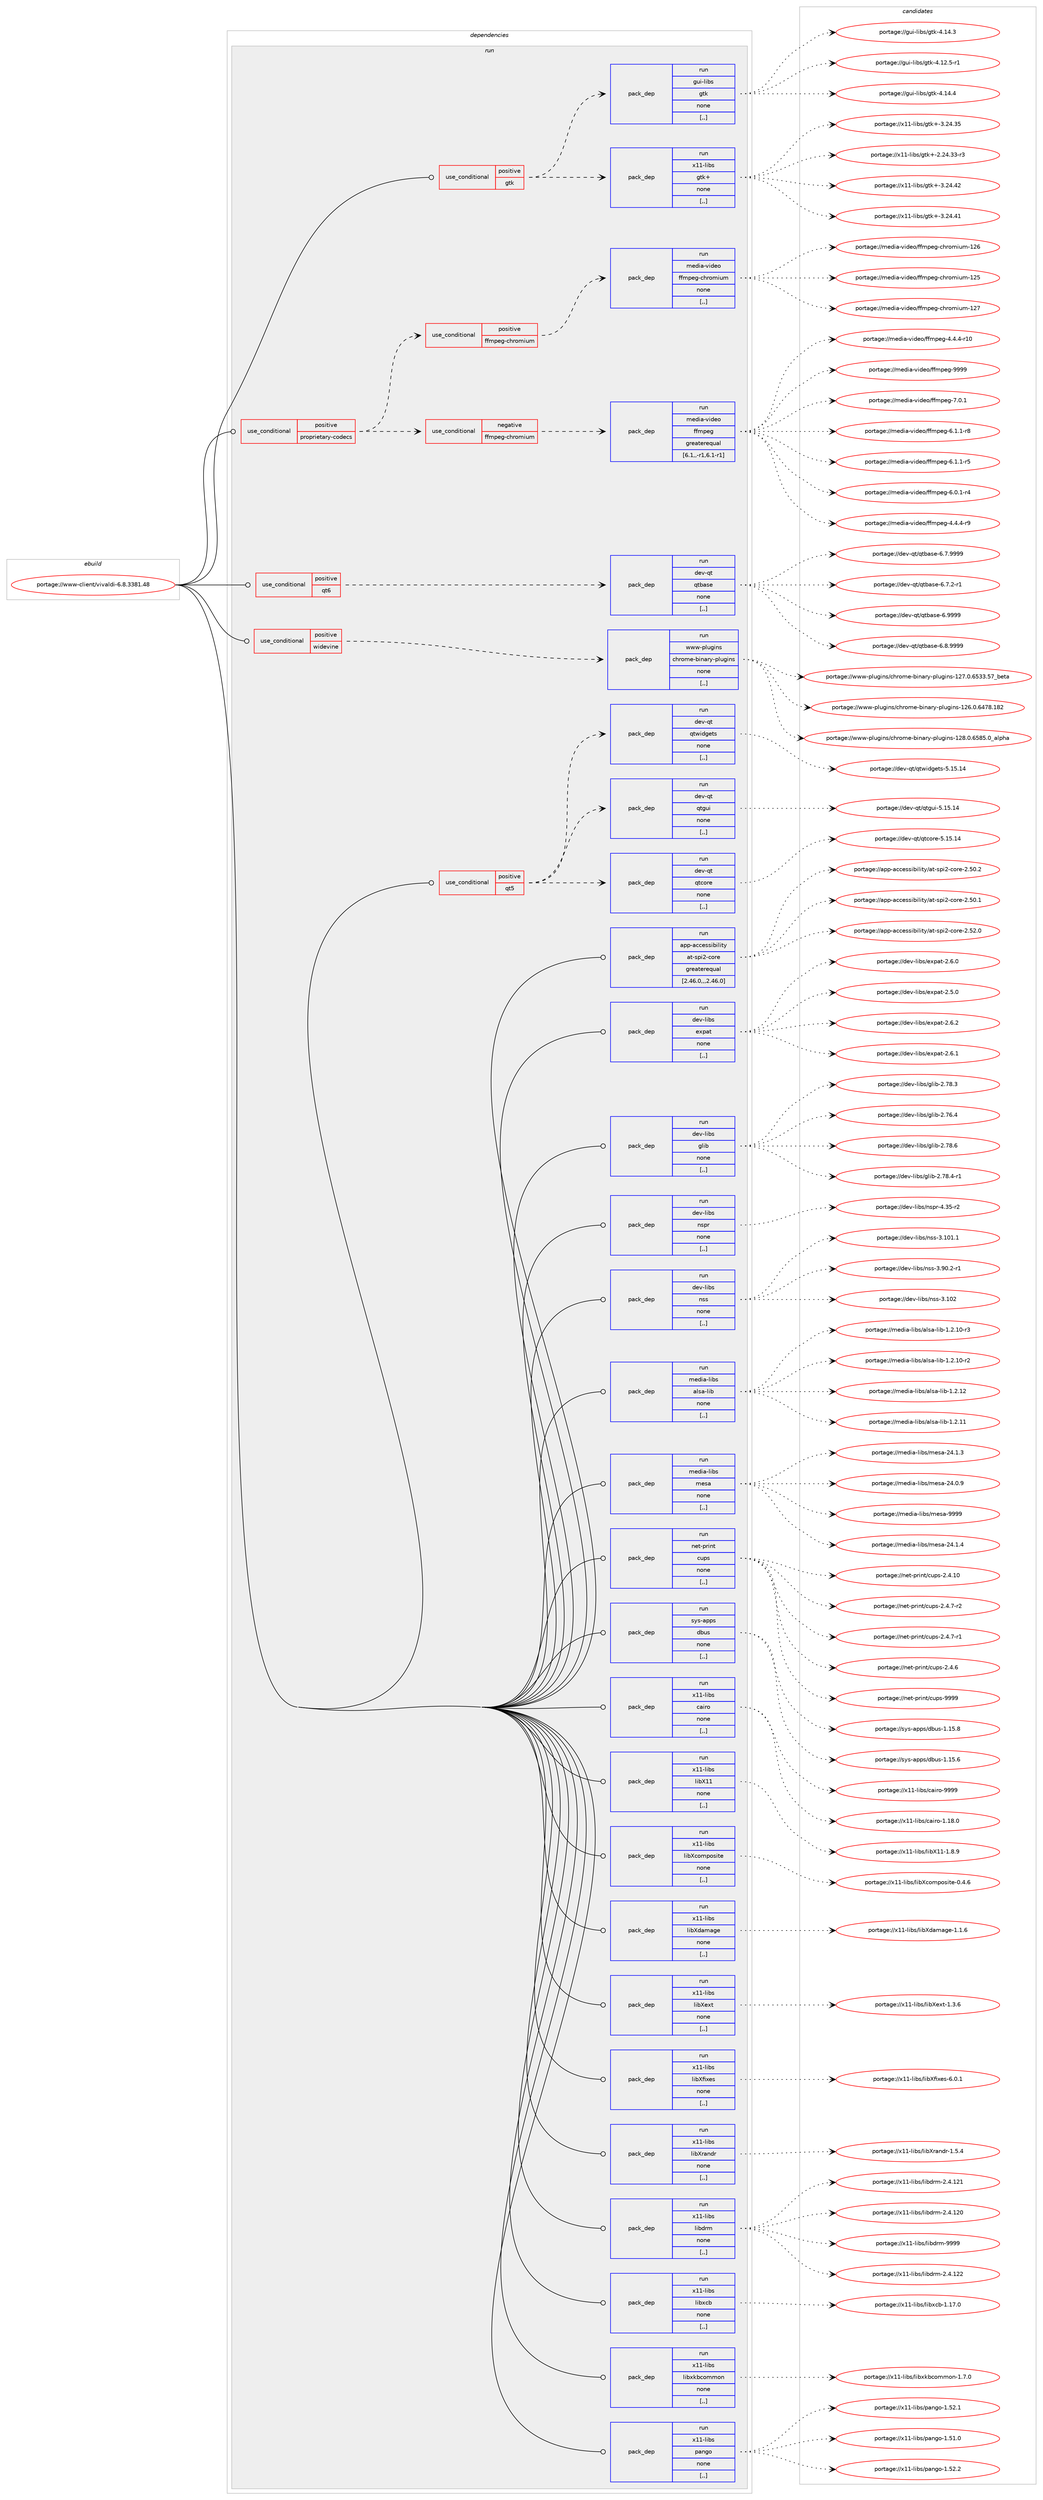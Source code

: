 digraph prolog {

# *************
# Graph options
# *************

newrank=true;
concentrate=true;
compound=true;
graph [rankdir=LR,fontname=Helvetica,fontsize=10,ranksep=1.5];#, ranksep=2.5, nodesep=0.2];
edge  [arrowhead=vee];
node  [fontname=Helvetica,fontsize=10];

# **********
# The ebuild
# **********

subgraph cluster_leftcol {
color=gray;
label=<<i>ebuild</i>>;
id [label="portage://www-client/vivaldi-6.8.3381.48", color=red, width=4, href="../www-client/vivaldi-6.8.3381.48.svg"];
}

# ****************
# The dependencies
# ****************

subgraph cluster_midcol {
color=gray;
label=<<i>dependencies</i>>;
subgraph cluster_compile {
fillcolor="#eeeeee";
style=filled;
label=<<i>compile</i>>;
}
subgraph cluster_compileandrun {
fillcolor="#eeeeee";
style=filled;
label=<<i>compile and run</i>>;
}
subgraph cluster_run {
fillcolor="#eeeeee";
style=filled;
label=<<i>run</i>>;
subgraph cond120731 {
dependency452926 [label=<<TABLE BORDER="0" CELLBORDER="1" CELLSPACING="0" CELLPADDING="4"><TR><TD ROWSPAN="3" CELLPADDING="10">use_conditional</TD></TR><TR><TD>positive</TD></TR><TR><TD>gtk</TD></TR></TABLE>>, shape=none, color=red];
subgraph pack328838 {
dependency452927 [label=<<TABLE BORDER="0" CELLBORDER="1" CELLSPACING="0" CELLPADDING="4" WIDTH="220"><TR><TD ROWSPAN="6" CELLPADDING="30">pack_dep</TD></TR><TR><TD WIDTH="110">run</TD></TR><TR><TD>gui-libs</TD></TR><TR><TD>gtk</TD></TR><TR><TD>none</TD></TR><TR><TD>[,,]</TD></TR></TABLE>>, shape=none, color=blue];
}
dependency452926:e -> dependency452927:w [weight=20,style="dashed",arrowhead="vee"];
subgraph pack328839 {
dependency452928 [label=<<TABLE BORDER="0" CELLBORDER="1" CELLSPACING="0" CELLPADDING="4" WIDTH="220"><TR><TD ROWSPAN="6" CELLPADDING="30">pack_dep</TD></TR><TR><TD WIDTH="110">run</TD></TR><TR><TD>x11-libs</TD></TR><TR><TD>gtk+</TD></TR><TR><TD>none</TD></TR><TR><TD>[,,]</TD></TR></TABLE>>, shape=none, color=blue];
}
dependency452926:e -> dependency452928:w [weight=20,style="dashed",arrowhead="vee"];
}
id:e -> dependency452926:w [weight=20,style="solid",arrowhead="odot"];
subgraph cond120732 {
dependency452929 [label=<<TABLE BORDER="0" CELLBORDER="1" CELLSPACING="0" CELLPADDING="4"><TR><TD ROWSPAN="3" CELLPADDING="10">use_conditional</TD></TR><TR><TD>positive</TD></TR><TR><TD>proprietary-codecs</TD></TR></TABLE>>, shape=none, color=red];
subgraph cond120733 {
dependency452930 [label=<<TABLE BORDER="0" CELLBORDER="1" CELLSPACING="0" CELLPADDING="4"><TR><TD ROWSPAN="3" CELLPADDING="10">use_conditional</TD></TR><TR><TD>negative</TD></TR><TR><TD>ffmpeg-chromium</TD></TR></TABLE>>, shape=none, color=red];
subgraph pack328840 {
dependency452931 [label=<<TABLE BORDER="0" CELLBORDER="1" CELLSPACING="0" CELLPADDING="4" WIDTH="220"><TR><TD ROWSPAN="6" CELLPADDING="30">pack_dep</TD></TR><TR><TD WIDTH="110">run</TD></TR><TR><TD>media-video</TD></TR><TR><TD>ffmpeg</TD></TR><TR><TD>greaterequal</TD></TR><TR><TD>[6.1,,-r1,6.1-r1]</TD></TR></TABLE>>, shape=none, color=blue];
}
dependency452930:e -> dependency452931:w [weight=20,style="dashed",arrowhead="vee"];
}
dependency452929:e -> dependency452930:w [weight=20,style="dashed",arrowhead="vee"];
subgraph cond120734 {
dependency452932 [label=<<TABLE BORDER="0" CELLBORDER="1" CELLSPACING="0" CELLPADDING="4"><TR><TD ROWSPAN="3" CELLPADDING="10">use_conditional</TD></TR><TR><TD>positive</TD></TR><TR><TD>ffmpeg-chromium</TD></TR></TABLE>>, shape=none, color=red];
subgraph pack328841 {
dependency452933 [label=<<TABLE BORDER="0" CELLBORDER="1" CELLSPACING="0" CELLPADDING="4" WIDTH="220"><TR><TD ROWSPAN="6" CELLPADDING="30">pack_dep</TD></TR><TR><TD WIDTH="110">run</TD></TR><TR><TD>media-video</TD></TR><TR><TD>ffmpeg-chromium</TD></TR><TR><TD>none</TD></TR><TR><TD>[,,]</TD></TR></TABLE>>, shape=none, color=blue];
}
dependency452932:e -> dependency452933:w [weight=20,style="dashed",arrowhead="vee"];
}
dependency452929:e -> dependency452932:w [weight=20,style="dashed",arrowhead="vee"];
}
id:e -> dependency452929:w [weight=20,style="solid",arrowhead="odot"];
subgraph cond120735 {
dependency452934 [label=<<TABLE BORDER="0" CELLBORDER="1" CELLSPACING="0" CELLPADDING="4"><TR><TD ROWSPAN="3" CELLPADDING="10">use_conditional</TD></TR><TR><TD>positive</TD></TR><TR><TD>qt5</TD></TR></TABLE>>, shape=none, color=red];
subgraph pack328842 {
dependency452935 [label=<<TABLE BORDER="0" CELLBORDER="1" CELLSPACING="0" CELLPADDING="4" WIDTH="220"><TR><TD ROWSPAN="6" CELLPADDING="30">pack_dep</TD></TR><TR><TD WIDTH="110">run</TD></TR><TR><TD>dev-qt</TD></TR><TR><TD>qtcore</TD></TR><TR><TD>none</TD></TR><TR><TD>[,,]</TD></TR></TABLE>>, shape=none, color=blue];
}
dependency452934:e -> dependency452935:w [weight=20,style="dashed",arrowhead="vee"];
subgraph pack328843 {
dependency452936 [label=<<TABLE BORDER="0" CELLBORDER="1" CELLSPACING="0" CELLPADDING="4" WIDTH="220"><TR><TD ROWSPAN="6" CELLPADDING="30">pack_dep</TD></TR><TR><TD WIDTH="110">run</TD></TR><TR><TD>dev-qt</TD></TR><TR><TD>qtgui</TD></TR><TR><TD>none</TD></TR><TR><TD>[,,]</TD></TR></TABLE>>, shape=none, color=blue];
}
dependency452934:e -> dependency452936:w [weight=20,style="dashed",arrowhead="vee"];
subgraph pack328844 {
dependency452937 [label=<<TABLE BORDER="0" CELLBORDER="1" CELLSPACING="0" CELLPADDING="4" WIDTH="220"><TR><TD ROWSPAN="6" CELLPADDING="30">pack_dep</TD></TR><TR><TD WIDTH="110">run</TD></TR><TR><TD>dev-qt</TD></TR><TR><TD>qtwidgets</TD></TR><TR><TD>none</TD></TR><TR><TD>[,,]</TD></TR></TABLE>>, shape=none, color=blue];
}
dependency452934:e -> dependency452937:w [weight=20,style="dashed",arrowhead="vee"];
}
id:e -> dependency452934:w [weight=20,style="solid",arrowhead="odot"];
subgraph cond120736 {
dependency452938 [label=<<TABLE BORDER="0" CELLBORDER="1" CELLSPACING="0" CELLPADDING="4"><TR><TD ROWSPAN="3" CELLPADDING="10">use_conditional</TD></TR><TR><TD>positive</TD></TR><TR><TD>qt6</TD></TR></TABLE>>, shape=none, color=red];
subgraph pack328845 {
dependency452939 [label=<<TABLE BORDER="0" CELLBORDER="1" CELLSPACING="0" CELLPADDING="4" WIDTH="220"><TR><TD ROWSPAN="6" CELLPADDING="30">pack_dep</TD></TR><TR><TD WIDTH="110">run</TD></TR><TR><TD>dev-qt</TD></TR><TR><TD>qtbase</TD></TR><TR><TD>none</TD></TR><TR><TD>[,,]</TD></TR></TABLE>>, shape=none, color=blue];
}
dependency452938:e -> dependency452939:w [weight=20,style="dashed",arrowhead="vee"];
}
id:e -> dependency452938:w [weight=20,style="solid",arrowhead="odot"];
subgraph cond120737 {
dependency452940 [label=<<TABLE BORDER="0" CELLBORDER="1" CELLSPACING="0" CELLPADDING="4"><TR><TD ROWSPAN="3" CELLPADDING="10">use_conditional</TD></TR><TR><TD>positive</TD></TR><TR><TD>widevine</TD></TR></TABLE>>, shape=none, color=red];
subgraph pack328846 {
dependency452941 [label=<<TABLE BORDER="0" CELLBORDER="1" CELLSPACING="0" CELLPADDING="4" WIDTH="220"><TR><TD ROWSPAN="6" CELLPADDING="30">pack_dep</TD></TR><TR><TD WIDTH="110">run</TD></TR><TR><TD>www-plugins</TD></TR><TR><TD>chrome-binary-plugins</TD></TR><TR><TD>none</TD></TR><TR><TD>[,,]</TD></TR></TABLE>>, shape=none, color=blue];
}
dependency452940:e -> dependency452941:w [weight=20,style="dashed",arrowhead="vee"];
}
id:e -> dependency452940:w [weight=20,style="solid",arrowhead="odot"];
subgraph pack328847 {
dependency452942 [label=<<TABLE BORDER="0" CELLBORDER="1" CELLSPACING="0" CELLPADDING="4" WIDTH="220"><TR><TD ROWSPAN="6" CELLPADDING="30">pack_dep</TD></TR><TR><TD WIDTH="110">run</TD></TR><TR><TD>app-accessibility</TD></TR><TR><TD>at-spi2-core</TD></TR><TR><TD>greaterequal</TD></TR><TR><TD>[2.46.0,,,2.46.0]</TD></TR></TABLE>>, shape=none, color=blue];
}
id:e -> dependency452942:w [weight=20,style="solid",arrowhead="odot"];
subgraph pack328848 {
dependency452943 [label=<<TABLE BORDER="0" CELLBORDER="1" CELLSPACING="0" CELLPADDING="4" WIDTH="220"><TR><TD ROWSPAN="6" CELLPADDING="30">pack_dep</TD></TR><TR><TD WIDTH="110">run</TD></TR><TR><TD>dev-libs</TD></TR><TR><TD>expat</TD></TR><TR><TD>none</TD></TR><TR><TD>[,,]</TD></TR></TABLE>>, shape=none, color=blue];
}
id:e -> dependency452943:w [weight=20,style="solid",arrowhead="odot"];
subgraph pack328849 {
dependency452944 [label=<<TABLE BORDER="0" CELLBORDER="1" CELLSPACING="0" CELLPADDING="4" WIDTH="220"><TR><TD ROWSPAN="6" CELLPADDING="30">pack_dep</TD></TR><TR><TD WIDTH="110">run</TD></TR><TR><TD>dev-libs</TD></TR><TR><TD>glib</TD></TR><TR><TD>none</TD></TR><TR><TD>[,,]</TD></TR></TABLE>>, shape=none, color=blue];
}
id:e -> dependency452944:w [weight=20,style="solid",arrowhead="odot"];
subgraph pack328850 {
dependency452945 [label=<<TABLE BORDER="0" CELLBORDER="1" CELLSPACING="0" CELLPADDING="4" WIDTH="220"><TR><TD ROWSPAN="6" CELLPADDING="30">pack_dep</TD></TR><TR><TD WIDTH="110">run</TD></TR><TR><TD>dev-libs</TD></TR><TR><TD>nspr</TD></TR><TR><TD>none</TD></TR><TR><TD>[,,]</TD></TR></TABLE>>, shape=none, color=blue];
}
id:e -> dependency452945:w [weight=20,style="solid",arrowhead="odot"];
subgraph pack328851 {
dependency452946 [label=<<TABLE BORDER="0" CELLBORDER="1" CELLSPACING="0" CELLPADDING="4" WIDTH="220"><TR><TD ROWSPAN="6" CELLPADDING="30">pack_dep</TD></TR><TR><TD WIDTH="110">run</TD></TR><TR><TD>dev-libs</TD></TR><TR><TD>nss</TD></TR><TR><TD>none</TD></TR><TR><TD>[,,]</TD></TR></TABLE>>, shape=none, color=blue];
}
id:e -> dependency452946:w [weight=20,style="solid",arrowhead="odot"];
subgraph pack328852 {
dependency452947 [label=<<TABLE BORDER="0" CELLBORDER="1" CELLSPACING="0" CELLPADDING="4" WIDTH="220"><TR><TD ROWSPAN="6" CELLPADDING="30">pack_dep</TD></TR><TR><TD WIDTH="110">run</TD></TR><TR><TD>media-libs</TD></TR><TR><TD>alsa-lib</TD></TR><TR><TD>none</TD></TR><TR><TD>[,,]</TD></TR></TABLE>>, shape=none, color=blue];
}
id:e -> dependency452947:w [weight=20,style="solid",arrowhead="odot"];
subgraph pack328853 {
dependency452948 [label=<<TABLE BORDER="0" CELLBORDER="1" CELLSPACING="0" CELLPADDING="4" WIDTH="220"><TR><TD ROWSPAN="6" CELLPADDING="30">pack_dep</TD></TR><TR><TD WIDTH="110">run</TD></TR><TR><TD>media-libs</TD></TR><TR><TD>mesa</TD></TR><TR><TD>none</TD></TR><TR><TD>[,,]</TD></TR></TABLE>>, shape=none, color=blue];
}
id:e -> dependency452948:w [weight=20,style="solid",arrowhead="odot"];
subgraph pack328854 {
dependency452949 [label=<<TABLE BORDER="0" CELLBORDER="1" CELLSPACING="0" CELLPADDING="4" WIDTH="220"><TR><TD ROWSPAN="6" CELLPADDING="30">pack_dep</TD></TR><TR><TD WIDTH="110">run</TD></TR><TR><TD>net-print</TD></TR><TR><TD>cups</TD></TR><TR><TD>none</TD></TR><TR><TD>[,,]</TD></TR></TABLE>>, shape=none, color=blue];
}
id:e -> dependency452949:w [weight=20,style="solid",arrowhead="odot"];
subgraph pack328855 {
dependency452950 [label=<<TABLE BORDER="0" CELLBORDER="1" CELLSPACING="0" CELLPADDING="4" WIDTH="220"><TR><TD ROWSPAN="6" CELLPADDING="30">pack_dep</TD></TR><TR><TD WIDTH="110">run</TD></TR><TR><TD>sys-apps</TD></TR><TR><TD>dbus</TD></TR><TR><TD>none</TD></TR><TR><TD>[,,]</TD></TR></TABLE>>, shape=none, color=blue];
}
id:e -> dependency452950:w [weight=20,style="solid",arrowhead="odot"];
subgraph pack328856 {
dependency452951 [label=<<TABLE BORDER="0" CELLBORDER="1" CELLSPACING="0" CELLPADDING="4" WIDTH="220"><TR><TD ROWSPAN="6" CELLPADDING="30">pack_dep</TD></TR><TR><TD WIDTH="110">run</TD></TR><TR><TD>x11-libs</TD></TR><TR><TD>cairo</TD></TR><TR><TD>none</TD></TR><TR><TD>[,,]</TD></TR></TABLE>>, shape=none, color=blue];
}
id:e -> dependency452951:w [weight=20,style="solid",arrowhead="odot"];
subgraph pack328857 {
dependency452952 [label=<<TABLE BORDER="0" CELLBORDER="1" CELLSPACING="0" CELLPADDING="4" WIDTH="220"><TR><TD ROWSPAN="6" CELLPADDING="30">pack_dep</TD></TR><TR><TD WIDTH="110">run</TD></TR><TR><TD>x11-libs</TD></TR><TR><TD>libX11</TD></TR><TR><TD>none</TD></TR><TR><TD>[,,]</TD></TR></TABLE>>, shape=none, color=blue];
}
id:e -> dependency452952:w [weight=20,style="solid",arrowhead="odot"];
subgraph pack328858 {
dependency452953 [label=<<TABLE BORDER="0" CELLBORDER="1" CELLSPACING="0" CELLPADDING="4" WIDTH="220"><TR><TD ROWSPAN="6" CELLPADDING="30">pack_dep</TD></TR><TR><TD WIDTH="110">run</TD></TR><TR><TD>x11-libs</TD></TR><TR><TD>libXcomposite</TD></TR><TR><TD>none</TD></TR><TR><TD>[,,]</TD></TR></TABLE>>, shape=none, color=blue];
}
id:e -> dependency452953:w [weight=20,style="solid",arrowhead="odot"];
subgraph pack328859 {
dependency452954 [label=<<TABLE BORDER="0" CELLBORDER="1" CELLSPACING="0" CELLPADDING="4" WIDTH="220"><TR><TD ROWSPAN="6" CELLPADDING="30">pack_dep</TD></TR><TR><TD WIDTH="110">run</TD></TR><TR><TD>x11-libs</TD></TR><TR><TD>libXdamage</TD></TR><TR><TD>none</TD></TR><TR><TD>[,,]</TD></TR></TABLE>>, shape=none, color=blue];
}
id:e -> dependency452954:w [weight=20,style="solid",arrowhead="odot"];
subgraph pack328860 {
dependency452955 [label=<<TABLE BORDER="0" CELLBORDER="1" CELLSPACING="0" CELLPADDING="4" WIDTH="220"><TR><TD ROWSPAN="6" CELLPADDING="30">pack_dep</TD></TR><TR><TD WIDTH="110">run</TD></TR><TR><TD>x11-libs</TD></TR><TR><TD>libXext</TD></TR><TR><TD>none</TD></TR><TR><TD>[,,]</TD></TR></TABLE>>, shape=none, color=blue];
}
id:e -> dependency452955:w [weight=20,style="solid",arrowhead="odot"];
subgraph pack328861 {
dependency452956 [label=<<TABLE BORDER="0" CELLBORDER="1" CELLSPACING="0" CELLPADDING="4" WIDTH="220"><TR><TD ROWSPAN="6" CELLPADDING="30">pack_dep</TD></TR><TR><TD WIDTH="110">run</TD></TR><TR><TD>x11-libs</TD></TR><TR><TD>libXfixes</TD></TR><TR><TD>none</TD></TR><TR><TD>[,,]</TD></TR></TABLE>>, shape=none, color=blue];
}
id:e -> dependency452956:w [weight=20,style="solid",arrowhead="odot"];
subgraph pack328862 {
dependency452957 [label=<<TABLE BORDER="0" CELLBORDER="1" CELLSPACING="0" CELLPADDING="4" WIDTH="220"><TR><TD ROWSPAN="6" CELLPADDING="30">pack_dep</TD></TR><TR><TD WIDTH="110">run</TD></TR><TR><TD>x11-libs</TD></TR><TR><TD>libXrandr</TD></TR><TR><TD>none</TD></TR><TR><TD>[,,]</TD></TR></TABLE>>, shape=none, color=blue];
}
id:e -> dependency452957:w [weight=20,style="solid",arrowhead="odot"];
subgraph pack328863 {
dependency452958 [label=<<TABLE BORDER="0" CELLBORDER="1" CELLSPACING="0" CELLPADDING="4" WIDTH="220"><TR><TD ROWSPAN="6" CELLPADDING="30">pack_dep</TD></TR><TR><TD WIDTH="110">run</TD></TR><TR><TD>x11-libs</TD></TR><TR><TD>libdrm</TD></TR><TR><TD>none</TD></TR><TR><TD>[,,]</TD></TR></TABLE>>, shape=none, color=blue];
}
id:e -> dependency452958:w [weight=20,style="solid",arrowhead="odot"];
subgraph pack328864 {
dependency452959 [label=<<TABLE BORDER="0" CELLBORDER="1" CELLSPACING="0" CELLPADDING="4" WIDTH="220"><TR><TD ROWSPAN="6" CELLPADDING="30">pack_dep</TD></TR><TR><TD WIDTH="110">run</TD></TR><TR><TD>x11-libs</TD></TR><TR><TD>libxcb</TD></TR><TR><TD>none</TD></TR><TR><TD>[,,]</TD></TR></TABLE>>, shape=none, color=blue];
}
id:e -> dependency452959:w [weight=20,style="solid",arrowhead="odot"];
subgraph pack328865 {
dependency452960 [label=<<TABLE BORDER="0" CELLBORDER="1" CELLSPACING="0" CELLPADDING="4" WIDTH="220"><TR><TD ROWSPAN="6" CELLPADDING="30">pack_dep</TD></TR><TR><TD WIDTH="110">run</TD></TR><TR><TD>x11-libs</TD></TR><TR><TD>libxkbcommon</TD></TR><TR><TD>none</TD></TR><TR><TD>[,,]</TD></TR></TABLE>>, shape=none, color=blue];
}
id:e -> dependency452960:w [weight=20,style="solid",arrowhead="odot"];
subgraph pack328866 {
dependency452961 [label=<<TABLE BORDER="0" CELLBORDER="1" CELLSPACING="0" CELLPADDING="4" WIDTH="220"><TR><TD ROWSPAN="6" CELLPADDING="30">pack_dep</TD></TR><TR><TD WIDTH="110">run</TD></TR><TR><TD>x11-libs</TD></TR><TR><TD>pango</TD></TR><TR><TD>none</TD></TR><TR><TD>[,,]</TD></TR></TABLE>>, shape=none, color=blue];
}
id:e -> dependency452961:w [weight=20,style="solid",arrowhead="odot"];
}
}

# **************
# The candidates
# **************

subgraph cluster_choices {
rank=same;
color=gray;
label=<<i>candidates</i>>;

subgraph choice328838 {
color=black;
nodesep=1;
choice10311710545108105981154710311610745524649524652 [label="portage://gui-libs/gtk-4.14.4", color=red, width=4,href="../gui-libs/gtk-4.14.4.svg"];
choice10311710545108105981154710311610745524649524651 [label="portage://gui-libs/gtk-4.14.3", color=red, width=4,href="../gui-libs/gtk-4.14.3.svg"];
choice103117105451081059811547103116107455246495046534511449 [label="portage://gui-libs/gtk-4.12.5-r1", color=red, width=4,href="../gui-libs/gtk-4.12.5-r1.svg"];
dependency452927:e -> choice10311710545108105981154710311610745524649524652:w [style=dotted,weight="100"];
dependency452927:e -> choice10311710545108105981154710311610745524649524651:w [style=dotted,weight="100"];
dependency452927:e -> choice103117105451081059811547103116107455246495046534511449:w [style=dotted,weight="100"];
}
subgraph choice328839 {
color=black;
nodesep=1;
choice1204949451081059811547103116107434551465052465250 [label="portage://x11-libs/gtk+-3.24.42", color=red, width=4,href="../x11-libs/gtk+-3.24.42.svg"];
choice1204949451081059811547103116107434551465052465249 [label="portage://x11-libs/gtk+-3.24.41", color=red, width=4,href="../x11-libs/gtk+-3.24.41.svg"];
choice1204949451081059811547103116107434551465052465153 [label="portage://x11-libs/gtk+-3.24.35", color=red, width=4,href="../x11-libs/gtk+-3.24.35.svg"];
choice12049494510810598115471031161074345504650524651514511451 [label="portage://x11-libs/gtk+-2.24.33-r3", color=red, width=4,href="../x11-libs/gtk+-2.24.33-r3.svg"];
dependency452928:e -> choice1204949451081059811547103116107434551465052465250:w [style=dotted,weight="100"];
dependency452928:e -> choice1204949451081059811547103116107434551465052465249:w [style=dotted,weight="100"];
dependency452928:e -> choice1204949451081059811547103116107434551465052465153:w [style=dotted,weight="100"];
dependency452928:e -> choice12049494510810598115471031161074345504650524651514511451:w [style=dotted,weight="100"];
}
subgraph choice328840 {
color=black;
nodesep=1;
choice1091011001059745118105100101111471021021091121011034557575757 [label="portage://media-video/ffmpeg-9999", color=red, width=4,href="../media-video/ffmpeg-9999.svg"];
choice109101100105974511810510010111147102102109112101103455546484649 [label="portage://media-video/ffmpeg-7.0.1", color=red, width=4,href="../media-video/ffmpeg-7.0.1.svg"];
choice1091011001059745118105100101111471021021091121011034554464946494511456 [label="portage://media-video/ffmpeg-6.1.1-r8", color=red, width=4,href="../media-video/ffmpeg-6.1.1-r8.svg"];
choice1091011001059745118105100101111471021021091121011034554464946494511453 [label="portage://media-video/ffmpeg-6.1.1-r5", color=red, width=4,href="../media-video/ffmpeg-6.1.1-r5.svg"];
choice1091011001059745118105100101111471021021091121011034554464846494511452 [label="portage://media-video/ffmpeg-6.0.1-r4", color=red, width=4,href="../media-video/ffmpeg-6.0.1-r4.svg"];
choice1091011001059745118105100101111471021021091121011034552465246524511457 [label="portage://media-video/ffmpeg-4.4.4-r9", color=red, width=4,href="../media-video/ffmpeg-4.4.4-r9.svg"];
choice109101100105974511810510010111147102102109112101103455246524652451144948 [label="portage://media-video/ffmpeg-4.4.4-r10", color=red, width=4,href="../media-video/ffmpeg-4.4.4-r10.svg"];
dependency452931:e -> choice1091011001059745118105100101111471021021091121011034557575757:w [style=dotted,weight="100"];
dependency452931:e -> choice109101100105974511810510010111147102102109112101103455546484649:w [style=dotted,weight="100"];
dependency452931:e -> choice1091011001059745118105100101111471021021091121011034554464946494511456:w [style=dotted,weight="100"];
dependency452931:e -> choice1091011001059745118105100101111471021021091121011034554464946494511453:w [style=dotted,weight="100"];
dependency452931:e -> choice1091011001059745118105100101111471021021091121011034554464846494511452:w [style=dotted,weight="100"];
dependency452931:e -> choice1091011001059745118105100101111471021021091121011034552465246524511457:w [style=dotted,weight="100"];
dependency452931:e -> choice109101100105974511810510010111147102102109112101103455246524652451144948:w [style=dotted,weight="100"];
}
subgraph choice328841 {
color=black;
nodesep=1;
choice109101100105974511810510010111147102102109112101103459910411411110910511710945495055 [label="portage://media-video/ffmpeg-chromium-127", color=red, width=4,href="../media-video/ffmpeg-chromium-127.svg"];
choice109101100105974511810510010111147102102109112101103459910411411110910511710945495054 [label="portage://media-video/ffmpeg-chromium-126", color=red, width=4,href="../media-video/ffmpeg-chromium-126.svg"];
choice109101100105974511810510010111147102102109112101103459910411411110910511710945495053 [label="portage://media-video/ffmpeg-chromium-125", color=red, width=4,href="../media-video/ffmpeg-chromium-125.svg"];
dependency452933:e -> choice109101100105974511810510010111147102102109112101103459910411411110910511710945495055:w [style=dotted,weight="100"];
dependency452933:e -> choice109101100105974511810510010111147102102109112101103459910411411110910511710945495054:w [style=dotted,weight="100"];
dependency452933:e -> choice109101100105974511810510010111147102102109112101103459910411411110910511710945495053:w [style=dotted,weight="100"];
}
subgraph choice328842 {
color=black;
nodesep=1;
choice1001011184511311647113116991111141014553464953464952 [label="portage://dev-qt/qtcore-5.15.14", color=red, width=4,href="../dev-qt/qtcore-5.15.14.svg"];
dependency452935:e -> choice1001011184511311647113116991111141014553464953464952:w [style=dotted,weight="100"];
}
subgraph choice328843 {
color=black;
nodesep=1;
choice10010111845113116471131161031171054553464953464952 [label="portage://dev-qt/qtgui-5.15.14", color=red, width=4,href="../dev-qt/qtgui-5.15.14.svg"];
dependency452936:e -> choice10010111845113116471131161031171054553464953464952:w [style=dotted,weight="100"];
}
subgraph choice328844 {
color=black;
nodesep=1;
choice10010111845113116471131161191051001031011161154553464953464952 [label="portage://dev-qt/qtwidgets-5.15.14", color=red, width=4,href="../dev-qt/qtwidgets-5.15.14.svg"];
dependency452937:e -> choice10010111845113116471131161191051001031011161154553464953464952:w [style=dotted,weight="100"];
}
subgraph choice328845 {
color=black;
nodesep=1;
choice1001011184511311647113116989711510145544657575757 [label="portage://dev-qt/qtbase-6.9999", color=red, width=4,href="../dev-qt/qtbase-6.9999.svg"];
choice10010111845113116471131169897115101455446564657575757 [label="portage://dev-qt/qtbase-6.8.9999", color=red, width=4,href="../dev-qt/qtbase-6.8.9999.svg"];
choice10010111845113116471131169897115101455446554657575757 [label="portage://dev-qt/qtbase-6.7.9999", color=red, width=4,href="../dev-qt/qtbase-6.7.9999.svg"];
choice100101118451131164711311698971151014554465546504511449 [label="portage://dev-qt/qtbase-6.7.2-r1", color=red, width=4,href="../dev-qt/qtbase-6.7.2-r1.svg"];
dependency452939:e -> choice1001011184511311647113116989711510145544657575757:w [style=dotted,weight="100"];
dependency452939:e -> choice10010111845113116471131169897115101455446564657575757:w [style=dotted,weight="100"];
dependency452939:e -> choice10010111845113116471131169897115101455446554657575757:w [style=dotted,weight="100"];
dependency452939:e -> choice100101118451131164711311698971151014554465546504511449:w [style=dotted,weight="100"];
}
subgraph choice328846 {
color=black;
nodesep=1;
choice1191191194511210811710310511011547991041141111091014598105110971141214511210811710310511011545495056464846545356534648959710811210497 [label="portage://www-plugins/chrome-binary-plugins-128.0.6585.0_alpha", color=red, width=4,href="../www-plugins/chrome-binary-plugins-128.0.6585.0_alpha.svg"];
choice119119119451121081171031051101154799104114111109101459810511097114121451121081171031051101154549505546484654535151465355959810111697 [label="portage://www-plugins/chrome-binary-plugins-127.0.6533.57_beta", color=red, width=4,href="../www-plugins/chrome-binary-plugins-127.0.6533.57_beta.svg"];
choice11911911945112108117103105110115479910411411110910145981051109711412145112108117103105110115454950544648465452555646495650 [label="portage://www-plugins/chrome-binary-plugins-126.0.6478.182", color=red, width=4,href="../www-plugins/chrome-binary-plugins-126.0.6478.182.svg"];
dependency452941:e -> choice1191191194511210811710310511011547991041141111091014598105110971141214511210811710310511011545495056464846545356534648959710811210497:w [style=dotted,weight="100"];
dependency452941:e -> choice119119119451121081171031051101154799104114111109101459810511097114121451121081171031051101154549505546484654535151465355959810111697:w [style=dotted,weight="100"];
dependency452941:e -> choice11911911945112108117103105110115479910411411110910145981051109711412145112108117103105110115454950544648465452555646495650:w [style=dotted,weight="100"];
}
subgraph choice328847 {
color=black;
nodesep=1;
choice97112112459799991011151151059810510810511612147971164511511210550459911111410145504653504648 [label="portage://app-accessibility/at-spi2-core-2.52.0", color=red, width=4,href="../app-accessibility/at-spi2-core-2.52.0.svg"];
choice97112112459799991011151151059810510810511612147971164511511210550459911111410145504653484650 [label="portage://app-accessibility/at-spi2-core-2.50.2", color=red, width=4,href="../app-accessibility/at-spi2-core-2.50.2.svg"];
choice97112112459799991011151151059810510810511612147971164511511210550459911111410145504653484649 [label="portage://app-accessibility/at-spi2-core-2.50.1", color=red, width=4,href="../app-accessibility/at-spi2-core-2.50.1.svg"];
dependency452942:e -> choice97112112459799991011151151059810510810511612147971164511511210550459911111410145504653504648:w [style=dotted,weight="100"];
dependency452942:e -> choice97112112459799991011151151059810510810511612147971164511511210550459911111410145504653484650:w [style=dotted,weight="100"];
dependency452942:e -> choice97112112459799991011151151059810510810511612147971164511511210550459911111410145504653484649:w [style=dotted,weight="100"];
}
subgraph choice328848 {
color=black;
nodesep=1;
choice10010111845108105981154710112011297116455046544650 [label="portage://dev-libs/expat-2.6.2", color=red, width=4,href="../dev-libs/expat-2.6.2.svg"];
choice10010111845108105981154710112011297116455046544649 [label="portage://dev-libs/expat-2.6.1", color=red, width=4,href="../dev-libs/expat-2.6.1.svg"];
choice10010111845108105981154710112011297116455046544648 [label="portage://dev-libs/expat-2.6.0", color=red, width=4,href="../dev-libs/expat-2.6.0.svg"];
choice10010111845108105981154710112011297116455046534648 [label="portage://dev-libs/expat-2.5.0", color=red, width=4,href="../dev-libs/expat-2.5.0.svg"];
dependency452943:e -> choice10010111845108105981154710112011297116455046544650:w [style=dotted,weight="100"];
dependency452943:e -> choice10010111845108105981154710112011297116455046544649:w [style=dotted,weight="100"];
dependency452943:e -> choice10010111845108105981154710112011297116455046544648:w [style=dotted,weight="100"];
dependency452943:e -> choice10010111845108105981154710112011297116455046534648:w [style=dotted,weight="100"];
}
subgraph choice328849 {
color=black;
nodesep=1;
choice1001011184510810598115471031081059845504655564654 [label="portage://dev-libs/glib-2.78.6", color=red, width=4,href="../dev-libs/glib-2.78.6.svg"];
choice10010111845108105981154710310810598455046555646524511449 [label="portage://dev-libs/glib-2.78.4-r1", color=red, width=4,href="../dev-libs/glib-2.78.4-r1.svg"];
choice1001011184510810598115471031081059845504655564651 [label="portage://dev-libs/glib-2.78.3", color=red, width=4,href="../dev-libs/glib-2.78.3.svg"];
choice1001011184510810598115471031081059845504655544652 [label="portage://dev-libs/glib-2.76.4", color=red, width=4,href="../dev-libs/glib-2.76.4.svg"];
dependency452944:e -> choice1001011184510810598115471031081059845504655564654:w [style=dotted,weight="100"];
dependency452944:e -> choice10010111845108105981154710310810598455046555646524511449:w [style=dotted,weight="100"];
dependency452944:e -> choice1001011184510810598115471031081059845504655564651:w [style=dotted,weight="100"];
dependency452944:e -> choice1001011184510810598115471031081059845504655544652:w [style=dotted,weight="100"];
}
subgraph choice328850 {
color=black;
nodesep=1;
choice10010111845108105981154711011511211445524651534511450 [label="portage://dev-libs/nspr-4.35-r2", color=red, width=4,href="../dev-libs/nspr-4.35-r2.svg"];
dependency452945:e -> choice10010111845108105981154711011511211445524651534511450:w [style=dotted,weight="100"];
}
subgraph choice328851 {
color=black;
nodesep=1;
choice100101118451081059811547110115115455146494850 [label="portage://dev-libs/nss-3.102", color=red, width=4,href="../dev-libs/nss-3.102.svg"];
choice1001011184510810598115471101151154551464948494649 [label="portage://dev-libs/nss-3.101.1", color=red, width=4,href="../dev-libs/nss-3.101.1.svg"];
choice100101118451081059811547110115115455146574846504511449 [label="portage://dev-libs/nss-3.90.2-r1", color=red, width=4,href="../dev-libs/nss-3.90.2-r1.svg"];
dependency452946:e -> choice100101118451081059811547110115115455146494850:w [style=dotted,weight="100"];
dependency452946:e -> choice1001011184510810598115471101151154551464948494649:w [style=dotted,weight="100"];
dependency452946:e -> choice100101118451081059811547110115115455146574846504511449:w [style=dotted,weight="100"];
}
subgraph choice328852 {
color=black;
nodesep=1;
choice109101100105974510810598115479710811597451081059845494650464950 [label="portage://media-libs/alsa-lib-1.2.12", color=red, width=4,href="../media-libs/alsa-lib-1.2.12.svg"];
choice109101100105974510810598115479710811597451081059845494650464949 [label="portage://media-libs/alsa-lib-1.2.11", color=red, width=4,href="../media-libs/alsa-lib-1.2.11.svg"];
choice1091011001059745108105981154797108115974510810598454946504649484511451 [label="portage://media-libs/alsa-lib-1.2.10-r3", color=red, width=4,href="../media-libs/alsa-lib-1.2.10-r3.svg"];
choice1091011001059745108105981154797108115974510810598454946504649484511450 [label="portage://media-libs/alsa-lib-1.2.10-r2", color=red, width=4,href="../media-libs/alsa-lib-1.2.10-r2.svg"];
dependency452947:e -> choice109101100105974510810598115479710811597451081059845494650464950:w [style=dotted,weight="100"];
dependency452947:e -> choice109101100105974510810598115479710811597451081059845494650464949:w [style=dotted,weight="100"];
dependency452947:e -> choice1091011001059745108105981154797108115974510810598454946504649484511451:w [style=dotted,weight="100"];
dependency452947:e -> choice1091011001059745108105981154797108115974510810598454946504649484511450:w [style=dotted,weight="100"];
}
subgraph choice328853 {
color=black;
nodesep=1;
choice10910110010597451081059811547109101115974557575757 [label="portage://media-libs/mesa-9999", color=red, width=4,href="../media-libs/mesa-9999.svg"];
choice109101100105974510810598115471091011159745505246494652 [label="portage://media-libs/mesa-24.1.4", color=red, width=4,href="../media-libs/mesa-24.1.4.svg"];
choice109101100105974510810598115471091011159745505246494651 [label="portage://media-libs/mesa-24.1.3", color=red, width=4,href="../media-libs/mesa-24.1.3.svg"];
choice109101100105974510810598115471091011159745505246484657 [label="portage://media-libs/mesa-24.0.9", color=red, width=4,href="../media-libs/mesa-24.0.9.svg"];
dependency452948:e -> choice10910110010597451081059811547109101115974557575757:w [style=dotted,weight="100"];
dependency452948:e -> choice109101100105974510810598115471091011159745505246494652:w [style=dotted,weight="100"];
dependency452948:e -> choice109101100105974510810598115471091011159745505246494651:w [style=dotted,weight="100"];
dependency452948:e -> choice109101100105974510810598115471091011159745505246484657:w [style=dotted,weight="100"];
}
subgraph choice328854 {
color=black;
nodesep=1;
choice1101011164511211410511011647991171121154557575757 [label="portage://net-print/cups-9999", color=red, width=4,href="../net-print/cups-9999.svg"];
choice11010111645112114105110116479911711211545504652464948 [label="portage://net-print/cups-2.4.10", color=red, width=4,href="../net-print/cups-2.4.10.svg"];
choice1101011164511211410511011647991171121154550465246554511450 [label="portage://net-print/cups-2.4.7-r2", color=red, width=4,href="../net-print/cups-2.4.7-r2.svg"];
choice1101011164511211410511011647991171121154550465246554511449 [label="portage://net-print/cups-2.4.7-r1", color=red, width=4,href="../net-print/cups-2.4.7-r1.svg"];
choice110101116451121141051101164799117112115455046524654 [label="portage://net-print/cups-2.4.6", color=red, width=4,href="../net-print/cups-2.4.6.svg"];
dependency452949:e -> choice1101011164511211410511011647991171121154557575757:w [style=dotted,weight="100"];
dependency452949:e -> choice11010111645112114105110116479911711211545504652464948:w [style=dotted,weight="100"];
dependency452949:e -> choice1101011164511211410511011647991171121154550465246554511450:w [style=dotted,weight="100"];
dependency452949:e -> choice1101011164511211410511011647991171121154550465246554511449:w [style=dotted,weight="100"];
dependency452949:e -> choice110101116451121141051101164799117112115455046524654:w [style=dotted,weight="100"];
}
subgraph choice328855 {
color=black;
nodesep=1;
choice1151211154597112112115471009811711545494649534656 [label="portage://sys-apps/dbus-1.15.8", color=red, width=4,href="../sys-apps/dbus-1.15.8.svg"];
choice1151211154597112112115471009811711545494649534654 [label="portage://sys-apps/dbus-1.15.6", color=red, width=4,href="../sys-apps/dbus-1.15.6.svg"];
dependency452950:e -> choice1151211154597112112115471009811711545494649534656:w [style=dotted,weight="100"];
dependency452950:e -> choice1151211154597112112115471009811711545494649534654:w [style=dotted,weight="100"];
}
subgraph choice328856 {
color=black;
nodesep=1;
choice120494945108105981154799971051141114557575757 [label="portage://x11-libs/cairo-9999", color=red, width=4,href="../x11-libs/cairo-9999.svg"];
choice1204949451081059811547999710511411145494649564648 [label="portage://x11-libs/cairo-1.18.0", color=red, width=4,href="../x11-libs/cairo-1.18.0.svg"];
dependency452951:e -> choice120494945108105981154799971051141114557575757:w [style=dotted,weight="100"];
dependency452951:e -> choice1204949451081059811547999710511411145494649564648:w [style=dotted,weight="100"];
}
subgraph choice328857 {
color=black;
nodesep=1;
choice120494945108105981154710810598884949454946564657 [label="portage://x11-libs/libX11-1.8.9", color=red, width=4,href="../x11-libs/libX11-1.8.9.svg"];
dependency452952:e -> choice120494945108105981154710810598884949454946564657:w [style=dotted,weight="100"];
}
subgraph choice328858 {
color=black;
nodesep=1;
choice1204949451081059811547108105988899111109112111115105116101454846524654 [label="portage://x11-libs/libXcomposite-0.4.6", color=red, width=4,href="../x11-libs/libXcomposite-0.4.6.svg"];
dependency452953:e -> choice1204949451081059811547108105988899111109112111115105116101454846524654:w [style=dotted,weight="100"];
}
subgraph choice328859 {
color=black;
nodesep=1;
choice120494945108105981154710810598881009710997103101454946494654 [label="portage://x11-libs/libXdamage-1.1.6", color=red, width=4,href="../x11-libs/libXdamage-1.1.6.svg"];
dependency452954:e -> choice120494945108105981154710810598881009710997103101454946494654:w [style=dotted,weight="100"];
}
subgraph choice328860 {
color=black;
nodesep=1;
choice12049494510810598115471081059888101120116454946514654 [label="portage://x11-libs/libXext-1.3.6", color=red, width=4,href="../x11-libs/libXext-1.3.6.svg"];
dependency452955:e -> choice12049494510810598115471081059888101120116454946514654:w [style=dotted,weight="100"];
}
subgraph choice328861 {
color=black;
nodesep=1;
choice12049494510810598115471081059888102105120101115455446484649 [label="portage://x11-libs/libXfixes-6.0.1", color=red, width=4,href="../x11-libs/libXfixes-6.0.1.svg"];
dependency452956:e -> choice12049494510810598115471081059888102105120101115455446484649:w [style=dotted,weight="100"];
}
subgraph choice328862 {
color=black;
nodesep=1;
choice1204949451081059811547108105988811497110100114454946534652 [label="portage://x11-libs/libXrandr-1.5.4", color=red, width=4,href="../x11-libs/libXrandr-1.5.4.svg"];
dependency452957:e -> choice1204949451081059811547108105988811497110100114454946534652:w [style=dotted,weight="100"];
}
subgraph choice328863 {
color=black;
nodesep=1;
choice1204949451081059811547108105981001141094557575757 [label="portage://x11-libs/libdrm-9999", color=red, width=4,href="../x11-libs/libdrm-9999.svg"];
choice1204949451081059811547108105981001141094550465246495050 [label="portage://x11-libs/libdrm-2.4.122", color=red, width=4,href="../x11-libs/libdrm-2.4.122.svg"];
choice1204949451081059811547108105981001141094550465246495049 [label="portage://x11-libs/libdrm-2.4.121", color=red, width=4,href="../x11-libs/libdrm-2.4.121.svg"];
choice1204949451081059811547108105981001141094550465246495048 [label="portage://x11-libs/libdrm-2.4.120", color=red, width=4,href="../x11-libs/libdrm-2.4.120.svg"];
dependency452958:e -> choice1204949451081059811547108105981001141094557575757:w [style=dotted,weight="100"];
dependency452958:e -> choice1204949451081059811547108105981001141094550465246495050:w [style=dotted,weight="100"];
dependency452958:e -> choice1204949451081059811547108105981001141094550465246495049:w [style=dotted,weight="100"];
dependency452958:e -> choice1204949451081059811547108105981001141094550465246495048:w [style=dotted,weight="100"];
}
subgraph choice328864 {
color=black;
nodesep=1;
choice120494945108105981154710810598120999845494649554648 [label="portage://x11-libs/libxcb-1.17.0", color=red, width=4,href="../x11-libs/libxcb-1.17.0.svg"];
dependency452959:e -> choice120494945108105981154710810598120999845494649554648:w [style=dotted,weight="100"];
}
subgraph choice328865 {
color=black;
nodesep=1;
choice1204949451081059811547108105981201079899111109109111110454946554648 [label="portage://x11-libs/libxkbcommon-1.7.0", color=red, width=4,href="../x11-libs/libxkbcommon-1.7.0.svg"];
dependency452960:e -> choice1204949451081059811547108105981201079899111109109111110454946554648:w [style=dotted,weight="100"];
}
subgraph choice328866 {
color=black;
nodesep=1;
choice12049494510810598115471129711010311145494653504650 [label="portage://x11-libs/pango-1.52.2", color=red, width=4,href="../x11-libs/pango-1.52.2.svg"];
choice12049494510810598115471129711010311145494653504649 [label="portage://x11-libs/pango-1.52.1", color=red, width=4,href="../x11-libs/pango-1.52.1.svg"];
choice12049494510810598115471129711010311145494653494648 [label="portage://x11-libs/pango-1.51.0", color=red, width=4,href="../x11-libs/pango-1.51.0.svg"];
dependency452961:e -> choice12049494510810598115471129711010311145494653504650:w [style=dotted,weight="100"];
dependency452961:e -> choice12049494510810598115471129711010311145494653504649:w [style=dotted,weight="100"];
dependency452961:e -> choice12049494510810598115471129711010311145494653494648:w [style=dotted,weight="100"];
}
}

}
